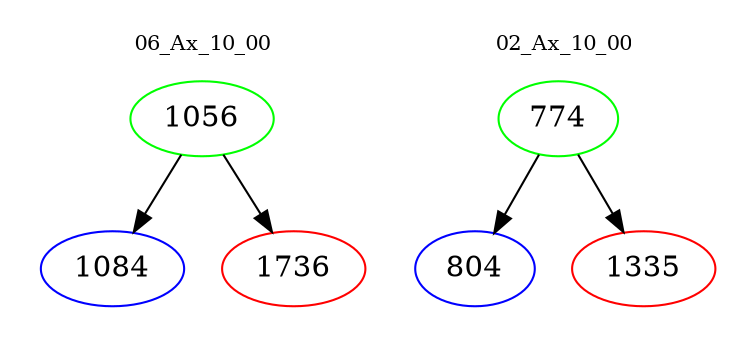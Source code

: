 digraph{
subgraph cluster_0 {
color = white
label = "06_Ax_10_00";
fontsize=10;
T0_1056 [label="1056", color="green"]
T0_1056 -> T0_1084 [color="black"]
T0_1084 [label="1084", color="blue"]
T0_1056 -> T0_1736 [color="black"]
T0_1736 [label="1736", color="red"]
}
subgraph cluster_1 {
color = white
label = "02_Ax_10_00";
fontsize=10;
T1_774 [label="774", color="green"]
T1_774 -> T1_804 [color="black"]
T1_804 [label="804", color="blue"]
T1_774 -> T1_1335 [color="black"]
T1_1335 [label="1335", color="red"]
}
}
